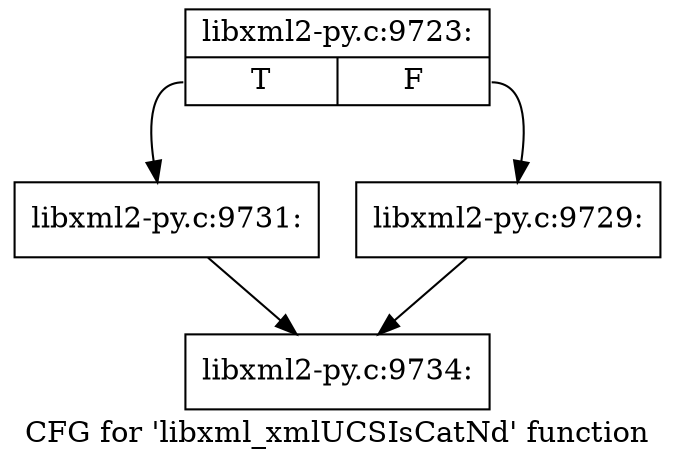 digraph "CFG for 'libxml_xmlUCSIsCatNd' function" {
	label="CFG for 'libxml_xmlUCSIsCatNd' function";

	Node0x3c857c0 [shape=record,label="{libxml2-py.c:9723:|{<s0>T|<s1>F}}"];
	Node0x3c857c0:s0 -> Node0x3c885c0;
	Node0x3c857c0:s1 -> Node0x3c88570;
	Node0x3c88570 [shape=record,label="{libxml2-py.c:9729:}"];
	Node0x3c88570 -> Node0x3c85ba0;
	Node0x3c885c0 [shape=record,label="{libxml2-py.c:9731:}"];
	Node0x3c885c0 -> Node0x3c85ba0;
	Node0x3c85ba0 [shape=record,label="{libxml2-py.c:9734:}"];
}
